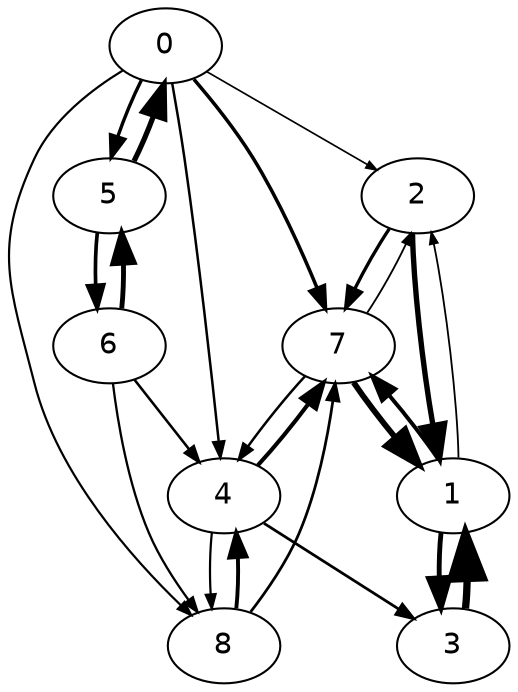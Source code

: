 digraph "" {
	node [fontname=Helvetica];
	0 -> 2	[arrowsize=0.51,
		penwidth=0.81];
	0 -> 4	[arrowsize=0.75595067836295,
		penwidth=1.200627547988215];
	0 -> 5	[arrowsize=1.0263030303462377,
		penwidth=1.6300106952557896];
	0 -> 7	[arrowsize=1.0686648414083395,
		penwidth=1.697291218707363];
	0 -> 8	[arrowsize=0.6658145092798229,
		penwidth=1.0574701029738365];
	2 -> 7	[arrowsize=1.0116949345802004,
		penwidth=1.6068096019803186];
	2 -> 1	[arrowsize=1.6244146596648938,
		penwidth=2.5799526947618907];
	4 -> 7	[arrowsize=1.2345700033424212,
		penwidth=1.960787652367375];
	4 -> 8	[arrowsize=0.6729881723553104,
		penwidth=1.0688635678584344];
	4 -> 3	[arrowsize=0.8353540165629629,
		penwidth=1.3267387321882353];
	5 -> 0	[arrowsize=1.5838439931991557,
		penwidth=2.51551693037513];
	5 -> 6	[arrowsize=1.1132418870144387,
		penwidth=1.7680900558464616];
	7 -> 2	[arrowsize=0.5545289818787719,
		penwidth=0.8807225006309907];
	7 -> 4	[arrowsize=0.7557839135908854,
		penwidth=1.2003626862914063];
	7 -> 1	[arrowsize=1.7531908261524345,
		penwidth=2.7844795474185724];
	8 -> 4	[arrowsize=1.1811090527825445,
		penwidth=1.8758790838311004];
	8 -> 7	[arrowsize=0.8280838362554087,
		penwidth=1.3151919752291785];
	1 -> 2	[arrowsize=0.548277552189066,
		penwidth=0.870793759359105];
	1 -> 7	[arrowsize=1.1994025795568284,
		penwidth=1.904933508707904];
	1 -> 3	[arrowsize=1.4704402353757724,
		penwidth=2.3354050797144623];
	3 -> 1	[arrowsize=2.21,
		penwidth=3.5100000000000002];
	6 -> 4	[arrowsize=0.7705515712946559,
		penwidth=1.223817201467983];
	6 -> 5	[arrowsize=1.4731110592407073,
		penwidth=2.3396469764411236];
	6 -> 8	[arrowsize=0.696385641661587,
		penwidth=1.1060242544036971];
}

